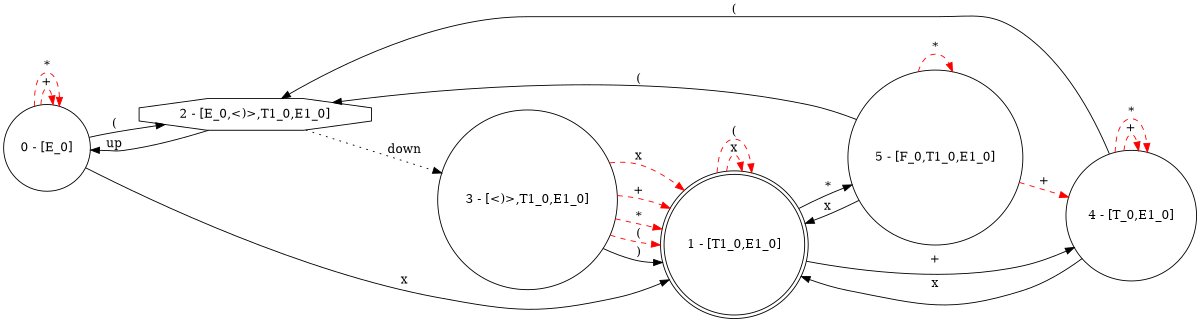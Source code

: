 digraph {
rankdir=LR;
size="8,5";
node [shape = circle, color = black];
0 [label="0 - [E_0]"];
3 [label="3 - [<)>,T1_0,E1_0]"];
4 [label="4 - [T_0,E1_0]"];
5 [label="5 - [F_0,T1_0,E1_0]"];
node [shape = octagon];
2 [label="2 - [E_0,<)>,T1_0,E1_0]"];
node [shape = doublecircle];
1 [label="1 - [T1_0,E1_0]"];
0 -> 1 [ label = "x", color = "black" ];
0 -> 0 [ label = "+", color = "red", style = dashed ];
0 -> 0 [ label = "*", color = "red", style = dashed ];
0 -> 2 [ label = "(", color = "black" ];
1 -> 1 [ label = "x", color = "red", style = dashed ];
1 -> 4 [ label = "+", color = "black" ];
1 -> 5 [ label = "*", color = "black" ];
1 -> 1 [ label = "(", color = "red", style = dashed ];
3 -> 1 [ label = "x", color = "red", style = dashed ];
3 -> 1 [ label = "+", color = "red", style = dashed ];
3 -> 1 [ label = "*", color = "red", style = dashed ];
3 -> 1 [ label = "(", color = "red", style = dashed ];
3 -> 1 [ label = ")", color = "black" ];
2 -> 0 [label="up"];
2 -> 3 [style=dotted, label="down"];
4 -> 1 [ label = "x", color = "black" ];
4 -> 4 [ label = "+", color = "red", style = dashed ];
4 -> 4 [ label = "*", color = "red", style = dashed ];
4 -> 2 [ label = "(", color = "black" ];
5 -> 1 [ label = "x", color = "black" ];
5 -> 4 [ label = "+", color = "red", style = dashed ];
5 -> 5 [ label = "*", color = "red", style = dashed ];
5 -> 2 [ label = "(", color = "black" ];
}